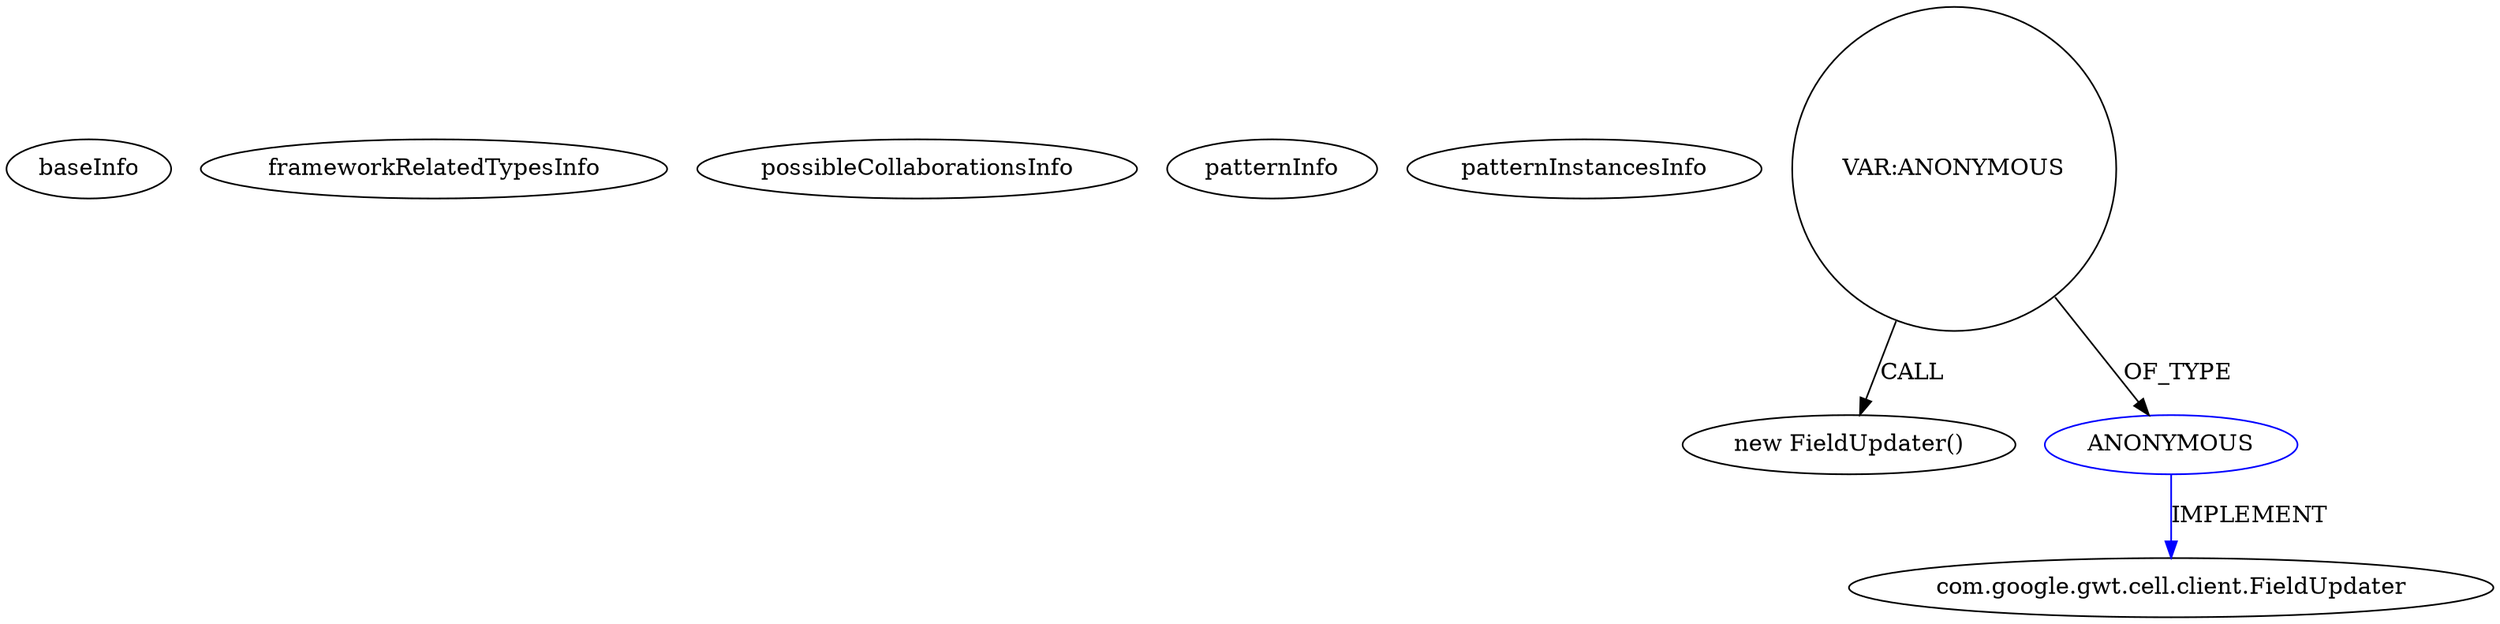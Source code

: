 digraph {
baseInfo[graphId=1839,category="pattern",isAnonymous=false,possibleRelation=false]
frameworkRelatedTypesInfo[]
possibleCollaborationsInfo[]
patternInfo[frequency=2.0,patternRootClient=null]
patternInstancesInfo[0="MainMain-ChatCafeine~/MainMain-ChatCafeine/ChatCafeine-master/ChatCafeine/src/sources/client/vue/administration/AdminPanel.java~AdminPanel~204",1="MainMain-ChatCafeine~/MainMain-ChatCafeine/ChatCafeine-master/ChatCafeine/src/sources/client/vue/administration/AdminPanel.java~com.google.gwt.user.client.ui.Widget creerListeUserPanel()~222"]
282[label="new FieldUpdater()",vertexType="CONSTRUCTOR_CALL",isFrameworkType=false]
283[label="VAR:ANONYMOUS",vertexType="VARIABLE_EXPRESION",isFrameworkType=false,shape=circle]
284[label="ANONYMOUS",vertexType="REFERENCE_ANONYMOUS_DECLARATION",isFrameworkType=false,color=blue]
272[label="com.google.gwt.cell.client.FieldUpdater",vertexType="FRAMEWORK_INTERFACE_TYPE",isFrameworkType=false]
283->284[label="OF_TYPE"]
283->282[label="CALL"]
284->272[label="IMPLEMENT",color=blue]
}
